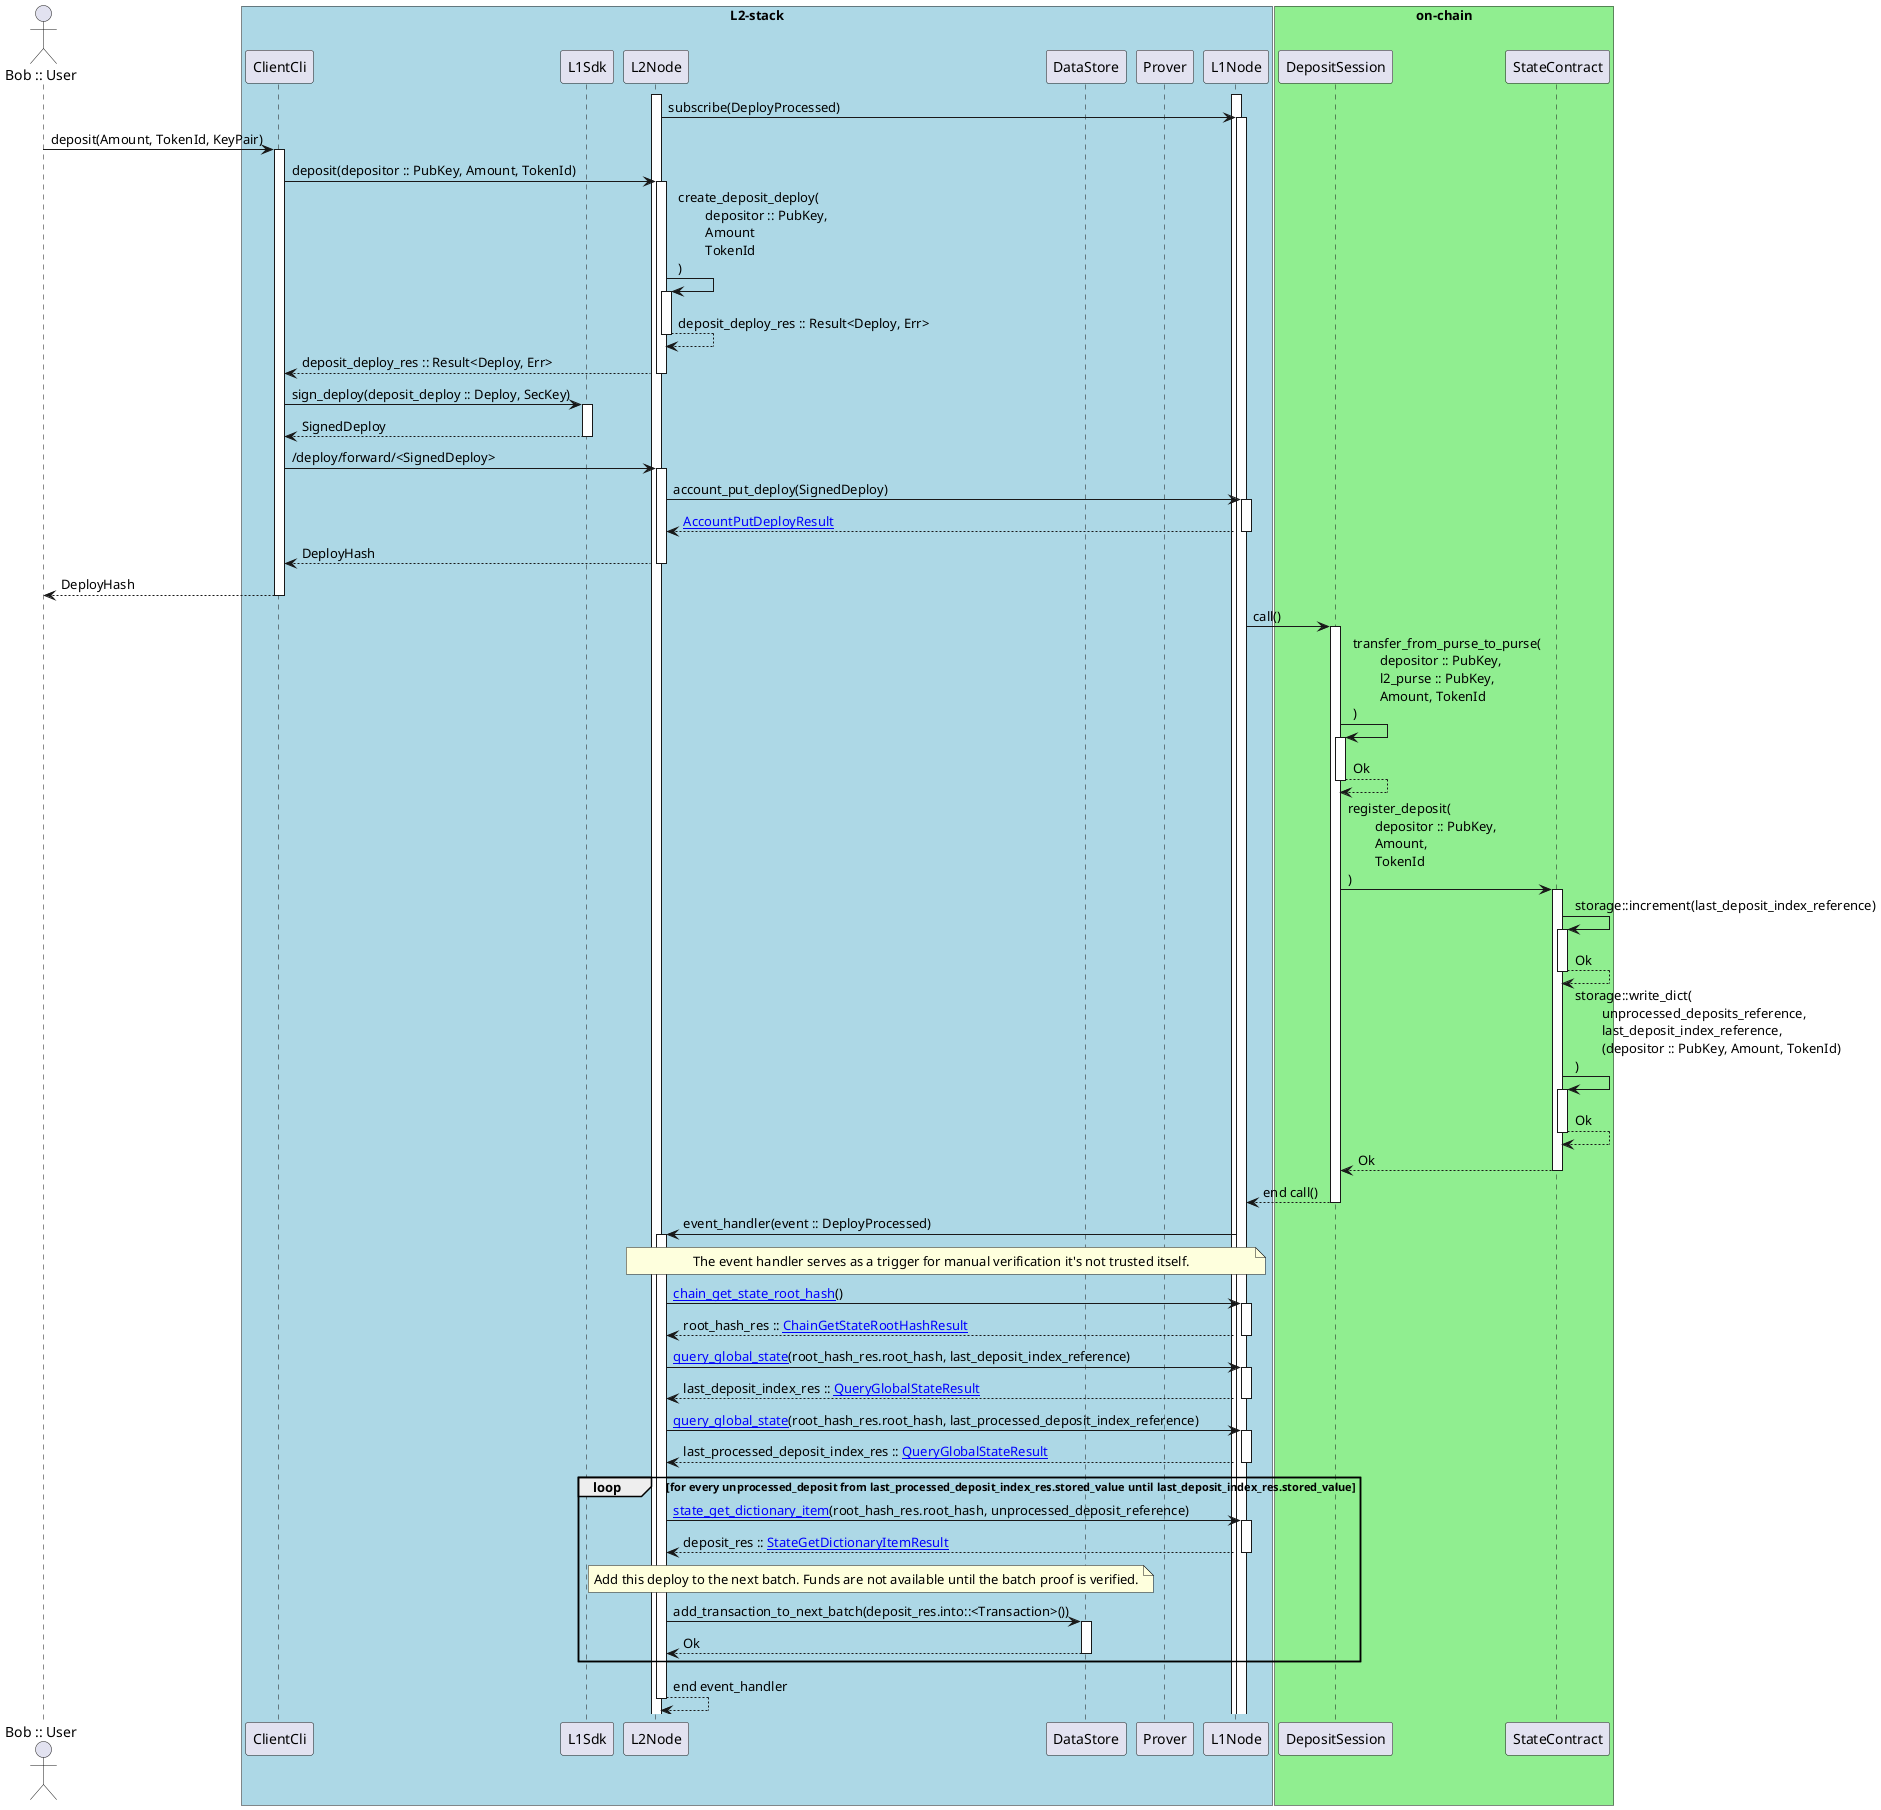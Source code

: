 @startuml
autoactivate on
actor "Bob :: User" as Bob
box "L2-stack" #LightBlue
participant ClientCli
participant L1Sdk
participant L2Node
participant DataStore
participant Prover
participant L1Node
end box
box "on-chain" #LightGreen
participant DepositSession
participant StateContract
end box

activate L1Node
activate L2Node

L2Node -> L1Node: subscribe(DeployProcessed)
Bob -> ClientCli: deposit(Amount, TokenId, KeyPair)
ClientCli -> L2Node: deposit(depositor :: PubKey, Amount, TokenId)

L2Node -> L2Node: create_deposit_deploy(\n\tdepositor :: PubKey,\n\tAmount\n\tTokenId\n)

L2Node --> L2Node: deposit_deploy_res :: Result<Deploy, Err>
L2Node --> ClientCli: deposit_deploy_res :: Result<Deploy, Err>

ClientCli -> L1Sdk: sign_deploy(deposit_deploy :: Deploy, SecKey)
L1Sdk --> ClientCli: SignedDeploy

ClientCli -> L2Node: /deploy/forward/<SignedDeploy>
L2Node -> L1Node: account_put_deploy(SignedDeploy)
L1Node --> L2Node: [[https://docs.casper.network/developers/json-rpc/json-rpc-transactional/#account_put_deploy_result AccountPutDeployResult]]
L2Node --> ClientCli: DeployHash
ClientCli --> Bob: DeployHash

L1Node -> DepositSession: call()
DepositSession -> DepositSession: transfer_from_purse_to_purse(\n\tdepositor :: PubKey,\n\tl2_purse :: PubKey,\n\tAmount, TokenId\n)
DepositSession --> DepositSession: Ok
DepositSession -> StateContract: register_deposit(\n\tdepositor :: PubKey,\n\tAmount,\n\tTokenId\n)
StateContract -> StateContract: storage::increment(last_deposit_index_reference)
StateContract --> StateContract: Ok
StateContract -> StateContract: storage::write_dict(\n\tunprocessed_deposits_reference,\n\tlast_deposit_index_reference,\n\t(depositor :: PubKey, Amount, TokenId)\n)
StateContract --> StateContract: Ok
StateContract --> DepositSession: Ok
DepositSession --> L1Node: end call()

L1Node -> L2Node: event_handler(event :: DeployProcessed)
note over L2Node, L1Node
The event handler serves as a trigger for manual verification it's not trusted itself.
end note
L2Node -> L1Node: [[https://docs.casper.network/developers/json-rpc/json-rpc-informational/#chain-get-state-root-hash chain_get_state_root_hash]]()
L1Node --> L2Node: root_hash_res :: [[https://docs.casper.network/developers/json-rpc/json-rpc-informational/#chain_get_state_root_hash_result ChainGetStateRootHashResult]]

L2Node -> L1Node: [[https://docs.casper.network/developers/json-rpc/json-rpc-informational/#query-global-state query_global_state]](root_hash_res.root_hash, last_deposit_index_reference)
L1Node --> L2Node: last_deposit_index_res :: [[https://docs.casper.network/developers/json-rpc/json-rpc-informational/#query_global_state_result QueryGlobalStateResult]]

L2Node -> L1Node: [[https://docs.casper.network/developers/json-rpc/json-rpc-informational/#query-global-state query_global_state]](root_hash_res.root_hash, last_processed_deposit_index_reference)
L1Node --> L2Node: last_processed_deposit_index_res :: [[https://docs.casper.network/developers/json-rpc/json-rpc-informational/#query_global_state_result QueryGlobalStateResult]]

loop for every unprocessed_deposit from last_processed_deposit_index_res.stored_value until last_deposit_index_res.stored_value

L2Node -> L1Node: [[https://docs.casper.network/developers/json-rpc/json-rpc-informational/#state-get-dictionary-item state_get_dictionary_item]](root_hash_res.root_hash, unprocessed_deposit_reference)
L1Node --> L2Node: deposit_res :: [[https://docs.casper.network/developers/json-rpc/json-rpc-informational/#state-get-dictionary-item StateGetDictionaryItemResult]]
note over L2Node, DataStore
Add this deploy to the next batch. Funds are not available until the batch proof is verified.
end note
L2Node -> DataStore: add_transaction_to_next_batch(deposit_res.into::<Transaction>())
DataStore --> L2Node: Ok
end
L2Node --> L2Node: end event_handler
@enduml
